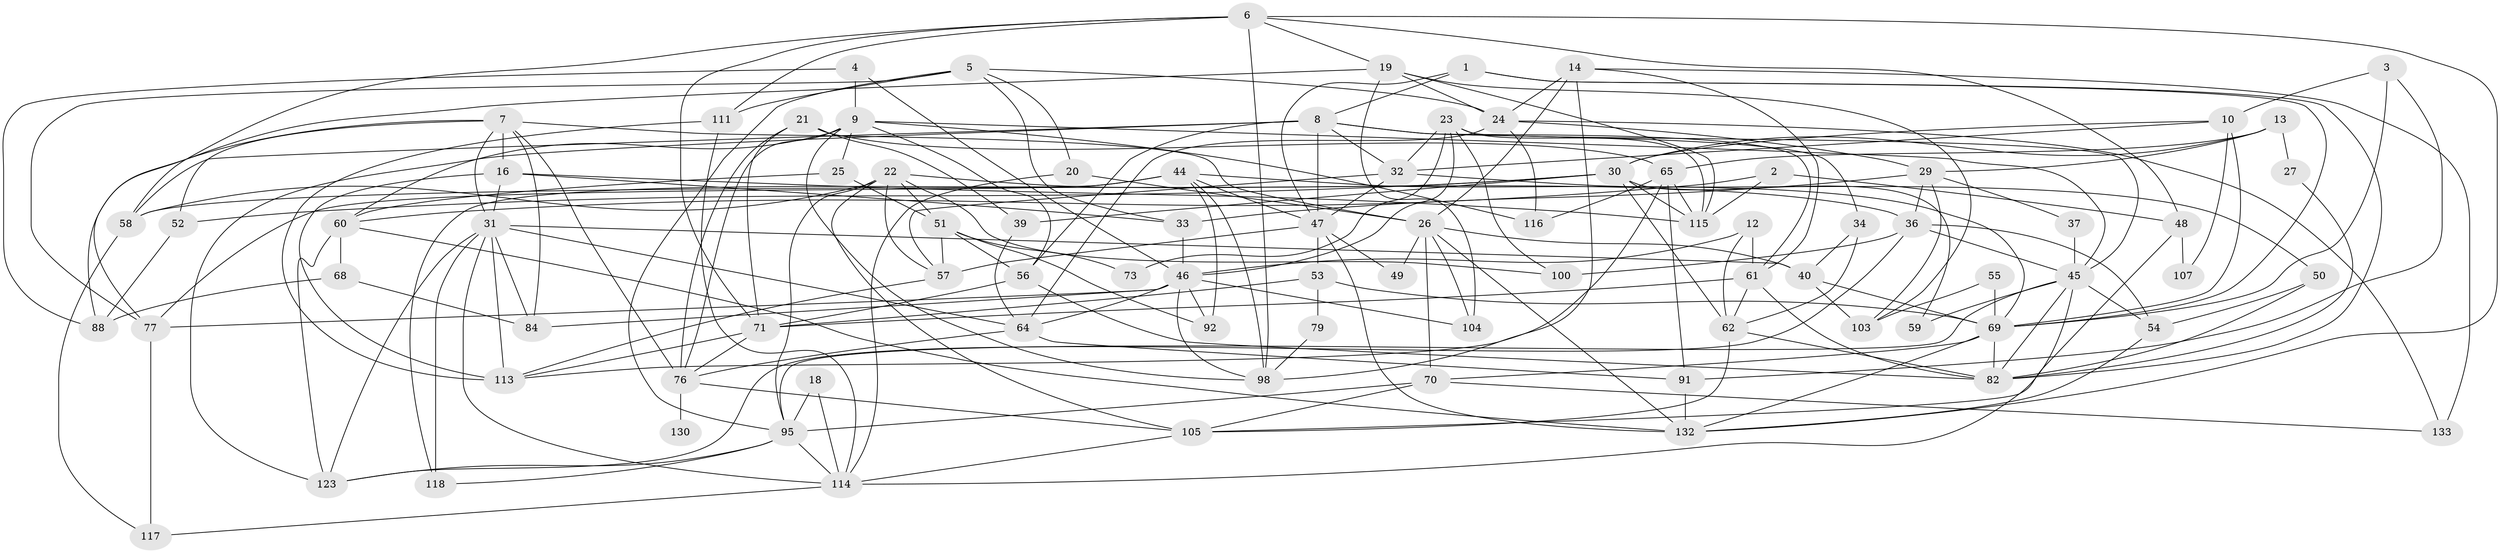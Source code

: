 // original degree distribution, {4: 0.22388059701492538, 3: 0.2835820895522388, 6: 0.12686567164179105, 5: 0.208955223880597, 2: 0.13432835820895522, 8: 0.007462686567164179, 9: 0.007462686567164179, 7: 0.007462686567164179}
// Generated by graph-tools (version 1.1) at 2025/11/02/27/25 16:11:20]
// undirected, 86 vertices, 212 edges
graph export_dot {
graph [start="1"]
  node [color=gray90,style=filled];
  1 [super="+72"];
  2;
  3;
  4;
  5;
  6 [super="+66"];
  7 [super="+42"];
  8 [super="+11"];
  9 [super="+94"];
  10 [super="+89"];
  12 [super="+15"];
  13 [super="+28"];
  14 [super="+86"];
  16 [super="+17"];
  18;
  19 [super="+35"];
  20;
  21 [super="+63"];
  22 [super="+81"];
  23 [super="+43"];
  24 [super="+83"];
  25;
  26 [super="+85"];
  27;
  29 [super="+80"];
  30 [super="+41"];
  31 [super="+78"];
  32 [super="+127"];
  33 [super="+38"];
  34;
  36 [super="+67"];
  37;
  39;
  40;
  44 [super="+124"];
  45 [super="+110"];
  46 [super="+75"];
  47 [super="+93"];
  48;
  49;
  50;
  51 [super="+108"];
  52;
  53;
  54;
  55;
  56 [super="+112"];
  57 [super="+74"];
  58 [super="+99"];
  59;
  60 [super="+102"];
  61 [super="+129"];
  62 [super="+128"];
  64 [super="+96"];
  65 [super="+90"];
  68;
  69 [super="+97"];
  70 [super="+87"];
  71 [super="+125"];
  73;
  76 [super="+119"];
  77 [super="+101"];
  79;
  82 [super="+126"];
  84;
  88;
  91;
  92;
  95 [super="+109"];
  98 [super="+106"];
  100;
  103;
  104;
  105 [super="+131"];
  107;
  111;
  113 [super="+122"];
  114 [super="+120"];
  115 [super="+121"];
  116;
  117;
  118;
  123;
  130;
  132 [super="+134"];
  133;
  1 -- 69;
  1 -- 82;
  1 -- 47;
  1 -- 8;
  2 -- 48;
  2 -- 115;
  2 -- 60;
  3 -- 69;
  3 -- 91;
  3 -- 10;
  4 -- 88;
  4 -- 46;
  4 -- 9;
  5 -- 111;
  5 -- 77;
  5 -- 20;
  5 -- 24;
  5 -- 33;
  5 -- 95;
  6 -- 58;
  6 -- 19;
  6 -- 48;
  6 -- 98;
  6 -- 111;
  6 -- 132;
  6 -- 71;
  7 -- 26;
  7 -- 76;
  7 -- 16;
  7 -- 84;
  7 -- 52;
  7 -- 88;
  7 -- 31;
  8 -- 123;
  8 -- 58;
  8 -- 34;
  8 -- 61;
  8 -- 47;
  8 -- 56;
  8 -- 32;
  9 -- 76;
  9 -- 25;
  9 -- 56;
  9 -- 98;
  9 -- 60;
  9 -- 116;
  9 -- 45;
  10 -- 32;
  10 -- 69;
  10 -- 107;
  10 -- 30;
  12 -- 62;
  12 -- 61;
  12 -- 46;
  13 -- 30;
  13 -- 27;
  13 -- 65;
  13 -- 29;
  14 -- 133;
  14 -- 98;
  14 -- 24;
  14 -- 61;
  14 -- 26;
  16 -- 113 [weight=2];
  16 -- 115;
  16 -- 31;
  16 -- 33;
  18 -- 95;
  18 -- 114;
  19 -- 77;
  19 -- 104;
  19 -- 115;
  19 -- 24;
  19 -- 103;
  20 -- 114;
  20 -- 26;
  21 -- 39;
  21 -- 71;
  21 -- 76;
  21 -- 65;
  22 -- 36;
  22 -- 57;
  22 -- 100;
  22 -- 95;
  22 -- 105;
  22 -- 58;
  22 -- 51;
  23 -- 73;
  23 -- 46;
  23 -- 115;
  23 -- 100;
  23 -- 45;
  23 -- 32;
  24 -- 29;
  24 -- 64;
  24 -- 116;
  24 -- 133;
  25 -- 51;
  25 -- 60;
  26 -- 104;
  26 -- 132;
  26 -- 49;
  26 -- 70;
  26 -- 40;
  27 -- 82;
  29 -- 37;
  29 -- 103;
  29 -- 36;
  29 -- 33;
  30 -- 52;
  30 -- 39;
  30 -- 59;
  30 -- 115;
  30 -- 58;
  30 -- 62;
  31 -- 40;
  31 -- 84;
  31 -- 114;
  31 -- 64;
  31 -- 113;
  31 -- 118;
  31 -- 123;
  32 -- 50;
  32 -- 57;
  32 -- 47;
  33 -- 46;
  34 -- 40;
  34 -- 62;
  36 -- 54;
  36 -- 123;
  36 -- 100;
  36 -- 45 [weight=2];
  37 -- 45;
  39 -- 64;
  40 -- 69;
  40 -- 103;
  44 -- 98;
  44 -- 69;
  44 -- 92;
  44 -- 118;
  44 -- 77;
  44 -- 47;
  45 -- 114;
  45 -- 95;
  45 -- 54;
  45 -- 59;
  45 -- 82;
  46 -- 92;
  46 -- 98;
  46 -- 84;
  46 -- 104;
  46 -- 64;
  46 -- 77;
  47 -- 49;
  47 -- 132;
  47 -- 53;
  47 -- 57;
  48 -- 105;
  48 -- 107;
  50 -- 82;
  50 -- 54;
  51 -- 92;
  51 -- 73;
  51 -- 57;
  51 -- 56;
  52 -- 88;
  53 -- 69;
  53 -- 71;
  53 -- 79;
  54 -- 132;
  55 -- 69 [weight=2];
  55 -- 103;
  56 -- 71;
  56 -- 82;
  57 -- 113;
  58 -- 117;
  60 -- 132;
  60 -- 123;
  60 -- 68;
  61 -- 71;
  61 -- 62;
  61 -- 82;
  62 -- 82;
  62 -- 105;
  64 -- 76;
  64 -- 91;
  65 -- 116;
  65 -- 113;
  65 -- 91;
  65 -- 115;
  68 -- 88;
  68 -- 84;
  69 -- 82;
  69 -- 132;
  69 -- 70;
  70 -- 105;
  70 -- 133;
  70 -- 95;
  71 -- 113;
  71 -- 76;
  76 -- 105;
  76 -- 130 [weight=2];
  77 -- 117;
  79 -- 98;
  91 -- 132;
  95 -- 123;
  95 -- 118;
  95 -- 114;
  105 -- 114;
  111 -- 113;
  111 -- 114;
  114 -- 117;
}
